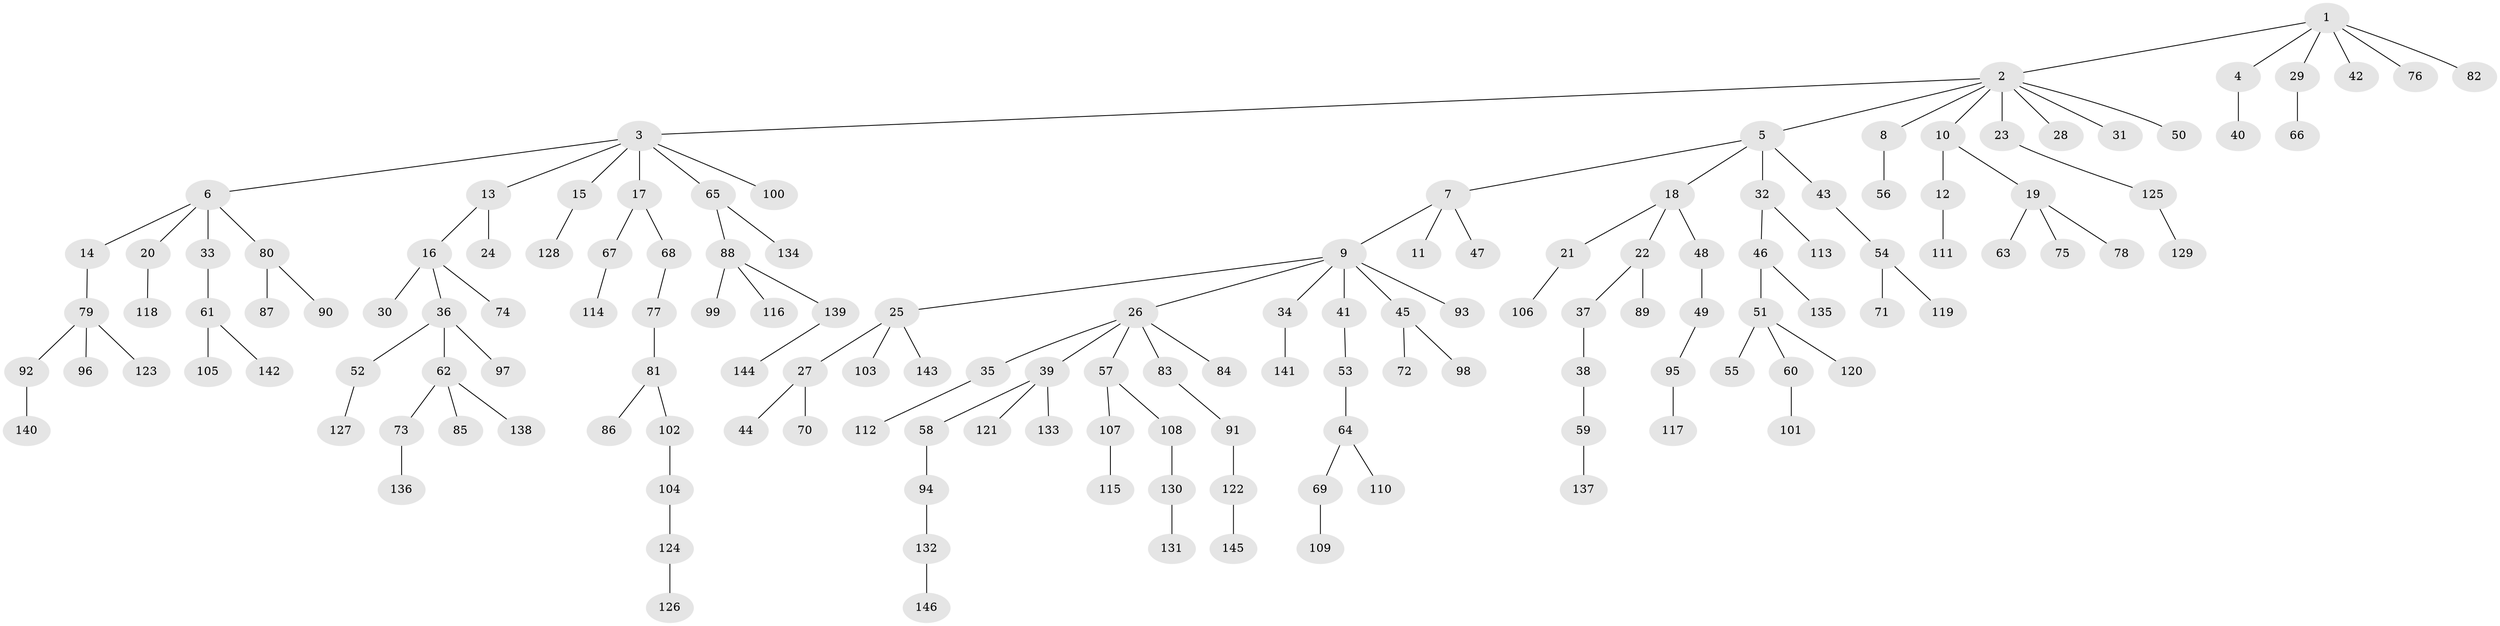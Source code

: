 // coarse degree distribution, {5: 0.045454545454545456, 8: 0.011363636363636364, 6: 0.022727272727272728, 1: 0.48863636363636365, 3: 0.14772727272727273, 2: 0.2727272727272727, 4: 0.011363636363636364}
// Generated by graph-tools (version 1.1) at 2025/51/03/04/25 22:51:25]
// undirected, 146 vertices, 145 edges
graph export_dot {
  node [color=gray90,style=filled];
  1;
  2;
  3;
  4;
  5;
  6;
  7;
  8;
  9;
  10;
  11;
  12;
  13;
  14;
  15;
  16;
  17;
  18;
  19;
  20;
  21;
  22;
  23;
  24;
  25;
  26;
  27;
  28;
  29;
  30;
  31;
  32;
  33;
  34;
  35;
  36;
  37;
  38;
  39;
  40;
  41;
  42;
  43;
  44;
  45;
  46;
  47;
  48;
  49;
  50;
  51;
  52;
  53;
  54;
  55;
  56;
  57;
  58;
  59;
  60;
  61;
  62;
  63;
  64;
  65;
  66;
  67;
  68;
  69;
  70;
  71;
  72;
  73;
  74;
  75;
  76;
  77;
  78;
  79;
  80;
  81;
  82;
  83;
  84;
  85;
  86;
  87;
  88;
  89;
  90;
  91;
  92;
  93;
  94;
  95;
  96;
  97;
  98;
  99;
  100;
  101;
  102;
  103;
  104;
  105;
  106;
  107;
  108;
  109;
  110;
  111;
  112;
  113;
  114;
  115;
  116;
  117;
  118;
  119;
  120;
  121;
  122;
  123;
  124;
  125;
  126;
  127;
  128;
  129;
  130;
  131;
  132;
  133;
  134;
  135;
  136;
  137;
  138;
  139;
  140;
  141;
  142;
  143;
  144;
  145;
  146;
  1 -- 2;
  1 -- 4;
  1 -- 29;
  1 -- 42;
  1 -- 76;
  1 -- 82;
  2 -- 3;
  2 -- 5;
  2 -- 8;
  2 -- 10;
  2 -- 23;
  2 -- 28;
  2 -- 31;
  2 -- 50;
  3 -- 6;
  3 -- 13;
  3 -- 15;
  3 -- 17;
  3 -- 65;
  3 -- 100;
  4 -- 40;
  5 -- 7;
  5 -- 18;
  5 -- 32;
  5 -- 43;
  6 -- 14;
  6 -- 20;
  6 -- 33;
  6 -- 80;
  7 -- 9;
  7 -- 11;
  7 -- 47;
  8 -- 56;
  9 -- 25;
  9 -- 26;
  9 -- 34;
  9 -- 41;
  9 -- 45;
  9 -- 93;
  10 -- 12;
  10 -- 19;
  12 -- 111;
  13 -- 16;
  13 -- 24;
  14 -- 79;
  15 -- 128;
  16 -- 30;
  16 -- 36;
  16 -- 74;
  17 -- 67;
  17 -- 68;
  18 -- 21;
  18 -- 22;
  18 -- 48;
  19 -- 63;
  19 -- 75;
  19 -- 78;
  20 -- 118;
  21 -- 106;
  22 -- 37;
  22 -- 89;
  23 -- 125;
  25 -- 27;
  25 -- 103;
  25 -- 143;
  26 -- 35;
  26 -- 39;
  26 -- 57;
  26 -- 83;
  26 -- 84;
  27 -- 44;
  27 -- 70;
  29 -- 66;
  32 -- 46;
  32 -- 113;
  33 -- 61;
  34 -- 141;
  35 -- 112;
  36 -- 52;
  36 -- 62;
  36 -- 97;
  37 -- 38;
  38 -- 59;
  39 -- 58;
  39 -- 121;
  39 -- 133;
  41 -- 53;
  43 -- 54;
  45 -- 72;
  45 -- 98;
  46 -- 51;
  46 -- 135;
  48 -- 49;
  49 -- 95;
  51 -- 55;
  51 -- 60;
  51 -- 120;
  52 -- 127;
  53 -- 64;
  54 -- 71;
  54 -- 119;
  57 -- 107;
  57 -- 108;
  58 -- 94;
  59 -- 137;
  60 -- 101;
  61 -- 105;
  61 -- 142;
  62 -- 73;
  62 -- 85;
  62 -- 138;
  64 -- 69;
  64 -- 110;
  65 -- 88;
  65 -- 134;
  67 -- 114;
  68 -- 77;
  69 -- 109;
  73 -- 136;
  77 -- 81;
  79 -- 92;
  79 -- 96;
  79 -- 123;
  80 -- 87;
  80 -- 90;
  81 -- 86;
  81 -- 102;
  83 -- 91;
  88 -- 99;
  88 -- 116;
  88 -- 139;
  91 -- 122;
  92 -- 140;
  94 -- 132;
  95 -- 117;
  102 -- 104;
  104 -- 124;
  107 -- 115;
  108 -- 130;
  122 -- 145;
  124 -- 126;
  125 -- 129;
  130 -- 131;
  132 -- 146;
  139 -- 144;
}
